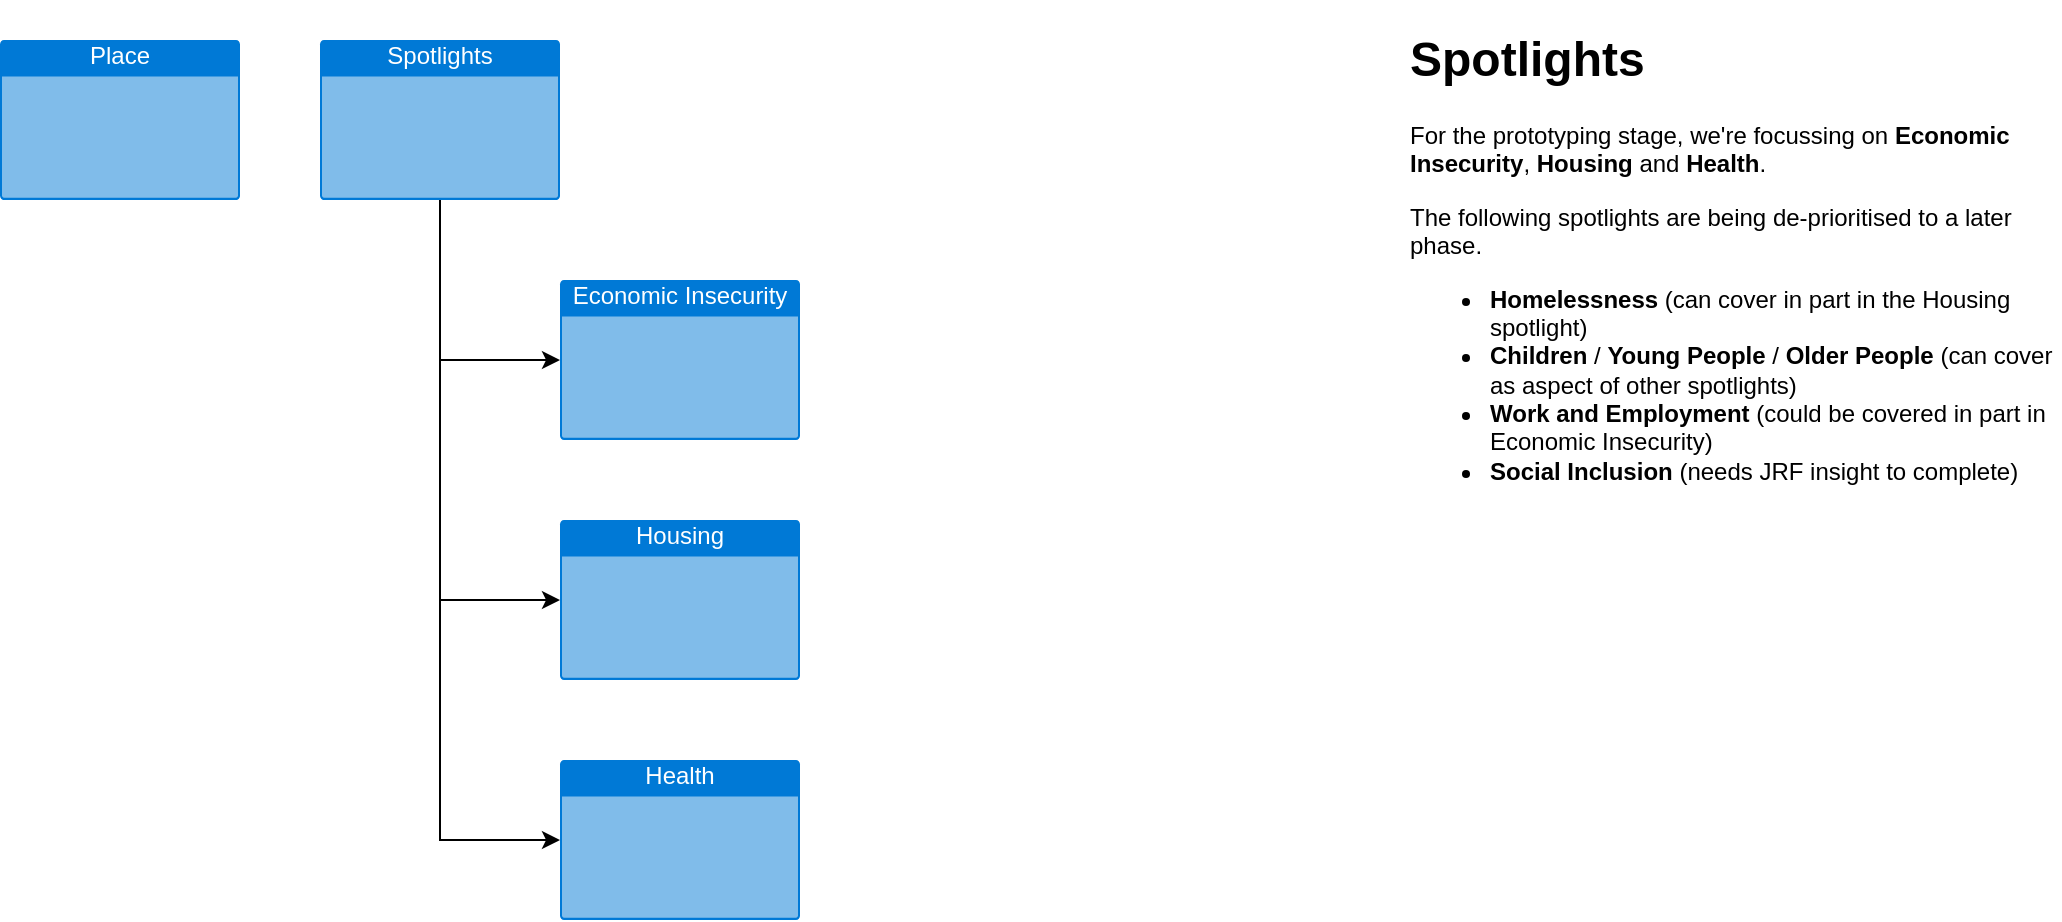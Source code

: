 <mxfile pages="2">
    <diagram name="Site Map" id="RoUQDqZp1Y4rLb-Pong4">
        <mxGraphModel dx="1189" dy="696" grid="1" gridSize="10" guides="1" tooltips="1" connect="1" arrows="1" fold="1" page="1" pageScale="1" pageWidth="1169" pageHeight="827" math="0" shadow="0">
            <root>
                <mxCell id="0"/>
                <mxCell id="1" parent="0"/>
                <mxCell id="r3h4qP0tQllHy-lEQtFF-18" style="edgeStyle=orthogonalEdgeStyle;rounded=0;orthogonalLoop=1;jettySize=auto;html=1;entryX=0;entryY=0.5;entryDx=0;entryDy=0;entryPerimeter=0;exitX=0.5;exitY=1;exitDx=0;exitDy=0;exitPerimeter=0;" parent="1" source="A_K6BeGdKHCjli8v2YPc-1" target="r3h4qP0tQllHy-lEQtFF-22" edge="1">
                    <mxGeometry relative="1" as="geometry">
                        <mxPoint x="300" y="80" as="sourcePoint"/>
                        <Array as="points">
                            <mxPoint x="300" y="100"/>
                            <mxPoint x="300" y="180"/>
                        </Array>
                    </mxGeometry>
                </mxCell>
                <mxCell id="r3h4qP0tQllHy-lEQtFF-19" style="edgeStyle=orthogonalEdgeStyle;rounded=0;orthogonalLoop=1;jettySize=auto;html=1;entryX=0;entryY=0.5;entryDx=0;entryDy=0;entryPerimeter=0;exitX=0.5;exitY=1;exitDx=0;exitDy=0;exitPerimeter=0;" parent="1" source="A_K6BeGdKHCjli8v2YPc-1" target="r3h4qP0tQllHy-lEQtFF-23" edge="1">
                    <mxGeometry relative="1" as="geometry">
                        <mxPoint x="300" y="80" as="sourcePoint"/>
                    </mxGeometry>
                </mxCell>
                <mxCell id="r3h4qP0tQllHy-lEQtFF-21" style="edgeStyle=orthogonalEdgeStyle;rounded=0;orthogonalLoop=1;jettySize=auto;html=1;entryX=0;entryY=0.5;entryDx=0;entryDy=0;entryPerimeter=0;exitX=0.5;exitY=1;exitDx=0;exitDy=0;exitPerimeter=0;" parent="1" source="A_K6BeGdKHCjli8v2YPc-1" target="r3h4qP0tQllHy-lEQtFF-24" edge="1">
                    <mxGeometry relative="1" as="geometry">
                        <mxPoint x="300" y="80" as="sourcePoint"/>
                    </mxGeometry>
                </mxCell>
                <mxCell id="r3h4qP0tQllHy-lEQtFF-22" value="Economic Insecurity" style="html=1;whiteSpace=wrap;strokeColor=none;fillColor=#0079D6;labelPosition=center;verticalLabelPosition=middle;verticalAlign=top;align=center;fontSize=12;outlineConnect=0;spacingTop=-6;fontColor=#FFFFFF;sketch=0;shape=mxgraph.sitemap.page;" parent="1" vertex="1">
                    <mxGeometry x="360" y="160" width="120" height="80" as="geometry"/>
                </mxCell>
                <mxCell id="r3h4qP0tQllHy-lEQtFF-23" value="Housing" style="html=1;whiteSpace=wrap;strokeColor=none;fillColor=#0079D6;labelPosition=center;verticalLabelPosition=middle;verticalAlign=top;align=center;fontSize=12;outlineConnect=0;spacingTop=-6;fontColor=#FFFFFF;sketch=0;shape=mxgraph.sitemap.page;" parent="1" vertex="1">
                    <mxGeometry x="360" y="280" width="120" height="80" as="geometry"/>
                </mxCell>
                <mxCell id="r3h4qP0tQllHy-lEQtFF-24" value="Health" style="html=1;whiteSpace=wrap;strokeColor=none;fillColor=#0079D6;labelPosition=center;verticalLabelPosition=middle;verticalAlign=top;align=center;fontSize=12;outlineConnect=0;spacingTop=-6;fontColor=#FFFFFF;sketch=0;shape=mxgraph.sitemap.page;" parent="1" vertex="1">
                    <mxGeometry x="360" y="400" width="120" height="80" as="geometry"/>
                </mxCell>
                <mxCell id="r3h4qP0tQllHy-lEQtFF-25" value="&lt;h1&gt;Spotlights&lt;/h1&gt;&lt;p&gt;For the prototyping stage, we're focussing on &lt;b&gt;Economic Insecurity&lt;/b&gt;, &lt;b&gt;Housing&lt;/b&gt; and &lt;b&gt;Health&lt;/b&gt;.&lt;/p&gt;&lt;p&gt;The following spotlights are being de-prioritised to a later phase.&lt;/p&gt;&lt;p&gt;&lt;/p&gt;&lt;ul&gt;&lt;li&gt;&lt;b&gt;Homelessness&lt;/b&gt; (can cover in part in the Housing spotlight)&lt;/li&gt;&lt;li&gt;&lt;b&gt;Children&lt;/b&gt; / &lt;b&gt;Young People&lt;/b&gt; / &lt;b&gt;Older People&lt;/b&gt; (can cover as aspect of other spotlights)&lt;/li&gt;&lt;li&gt;&lt;b&gt;Work and Employment&lt;/b&gt; (could be covered in part in Economic Insecurity)&lt;/li&gt;&lt;li&gt;&lt;b&gt;Social Inclusion&lt;/b&gt; (needs JRF insight to complete)&lt;/li&gt;&lt;/ul&gt;&lt;p&gt;&lt;/p&gt;" style="text;html=1;strokeColor=none;fillColor=none;spacing=5;spacingTop=-20;whiteSpace=wrap;overflow=hidden;rounded=0;" parent="1" vertex="1">
                    <mxGeometry x="780" y="30" width="330" height="240" as="geometry"/>
                </mxCell>
                <mxCell id="A_K6BeGdKHCjli8v2YPc-1" value="Spotlights" style="html=1;whiteSpace=wrap;strokeColor=none;fillColor=#0079D6;labelPosition=center;verticalLabelPosition=middle;verticalAlign=top;align=center;fontSize=12;outlineConnect=0;spacingTop=-6;fontColor=#FFFFFF;sketch=0;shape=mxgraph.sitemap.page;" parent="1" vertex="1">
                    <mxGeometry x="240" y="40" width="120" height="80" as="geometry"/>
                </mxCell>
                <mxCell id="A_K6BeGdKHCjli8v2YPc-2" value="Place" style="html=1;whiteSpace=wrap;strokeColor=none;fillColor=#0079D6;labelPosition=center;verticalLabelPosition=middle;verticalAlign=top;align=center;fontSize=12;outlineConnect=0;spacingTop=-6;fontColor=#FFFFFF;sketch=0;shape=mxgraph.sitemap.page;" parent="1" vertex="1">
                    <mxGeometry x="80" y="40" width="120" height="80" as="geometry"/>
                </mxCell>
            </root>
        </mxGraphModel>
    </diagram>
    <diagram id="RRjjv-ATQwVqkVlupQu_" name="Spotlights">
        <mxGraphModel dx="1664" dy="974" grid="1" gridSize="10" guides="1" tooltips="1" connect="1" arrows="1" fold="1" page="1" pageScale="1" pageWidth="1169" pageHeight="827" math="0" shadow="0">
            <root>
                <mxCell id="0"/>
                <mxCell id="1" parent="0"/>
                <mxCell id="5swh8hobdJLlNgyKnrF7-1" value="" style="strokeWidth=1;shadow=0;dashed=0;align=center;html=1;shape=mxgraph.mockup.containers.browserWindow;rSize=0;strokeColor=#666666;strokeColor2=#008cff;strokeColor3=#c4c4c4;mainText=,;recursiveResize=0;" parent="1" vertex="1">
                    <mxGeometry x="40" y="40" width="440" height="440" as="geometry"/>
                </mxCell>
                <mxCell id="5swh8hobdJLlNgyKnrF7-2" value="Economic Insecurity Spotlight" style="strokeWidth=1;shadow=0;dashed=0;align=center;html=1;shape=mxgraph.mockup.containers.anchor;fontSize=17;fontColor=#666666;align=left;whiteSpace=wrap;" parent="5swh8hobdJLlNgyKnrF7-1" vertex="1">
                    <mxGeometry x="60" y="12" width="230" height="26" as="geometry"/>
                </mxCell>
                <mxCell id="5swh8hobdJLlNgyKnrF7-3" value="/spotlights/economic-insecurity" style="strokeWidth=1;shadow=0;dashed=0;align=center;html=1;shape=mxgraph.mockup.containers.anchor;rSize=0;fontSize=17;fontColor=#666666;align=left;" parent="5swh8hobdJLlNgyKnrF7-1" vertex="1">
                    <mxGeometry x="130" y="60" width="250" height="26" as="geometry"/>
                </mxCell>
                <mxCell id="GjPjF-eC7SWmGqbhqWt_-41" value="" style="edgeStyle=none;html=1;fillColor=#d80073;strokeColor=#eeeeee;" edge="1" source="GjPjF-eC7SWmGqbhqWt_-42" parent="5swh8hobdJLlNgyKnrF7-1">
                    <mxGeometry relative="1" as="geometry">
                        <mxPoint x="215.0" y="148.095" as="targetPoint"/>
                    </mxGeometry>
                </mxCell>
                <mxCell id="GjPjF-eC7SWmGqbhqWt_-42" value="&lt;u&gt;Place&lt;/u&gt;" style="swimlane;whiteSpace=wrap;html=1;fillColor=#1ba1e2;fontColor=#ffffff;strokeColor=#006EAF;" vertex="1" collapsed="1" parent="5swh8hobdJLlNgyKnrF7-1">
                    <mxGeometry x="5" y="130" width="130" height="20" as="geometry">
                        <mxRectangle x="10" y="130" width="130" height="50" as="alternateBounds"/>
                    </mxGeometry>
                </mxCell>
                <mxCell id="GjPjF-eC7SWmGqbhqWt_-43" value="Y&amp;amp;H (English region)" style="rounded=0;whiteSpace=wrap;html=1;" vertex="1" parent="GjPjF-eC7SWmGqbhqWt_-42">
                    <mxGeometry y="20" width="130" height="30" as="geometry"/>
                </mxCell>
                <mxCell id="GjPjF-eC7SWmGqbhqWt_-44" value="&lt;u&gt;Lower Geographies&lt;/u&gt;" style="swimlane;whiteSpace=wrap;html=1;startSize=23;fillColor=#eeeeee;strokeColor=#36393d;fontColor=#000000;" vertex="1" collapsed="1" parent="5swh8hobdJLlNgyKnrF7-1">
                    <mxGeometry x="135" y="130" width="175" height="20" as="geometry">
                        <mxRectangle x="135" y="130" width="170" height="160" as="alternateBounds"/>
                    </mxGeometry>
                </mxCell>
                <mxCell id="GjPjF-eC7SWmGqbhqWt_-45" value="&lt;u&gt;North Yorkshire (County)&lt;br&gt;&lt;/u&gt;&lt;br&gt;&lt;u&gt;South Yorkshire (C.A.)&lt;/u&gt;&lt;br&gt;&lt;br&gt;&lt;u&gt;West Yorkshire (C.A.)&lt;br&gt;&lt;/u&gt;.&lt;br&gt;.&lt;br&gt;." style="rounded=0;whiteSpace=wrap;html=1;fillColor=#1ba1e2;fontColor=#ffffff;strokeColor=#006EAF;" vertex="1" parent="GjPjF-eC7SWmGqbhqWt_-44">
                    <mxGeometry y="20" width="170" height="140" as="geometry"/>
                </mxCell>
                <mxCell id="GjPjF-eC7SWmGqbhqWt_-46" value="&lt;u&gt;Upper Geographies&lt;/u&gt;" style="swimlane;whiteSpace=wrap;html=1;fillColor=#1ba1e2;fontColor=#ffffff;strokeColor=#006EAF;" vertex="1" collapsed="1" parent="5swh8hobdJLlNgyKnrF7-1">
                    <mxGeometry x="305" y="130" width="130" height="20" as="geometry">
                        <mxRectangle x="310" y="130" width="130" height="60" as="alternateBounds"/>
                    </mxGeometry>
                </mxCell>
                <mxCell id="GjPjF-eC7SWmGqbhqWt_-47" value="The North (pan-region)" style="rounded=0;whiteSpace=wrap;html=1;" vertex="1" parent="GjPjF-eC7SWmGqbhqWt_-46">
                    <mxGeometry y="20" width="130" height="40" as="geometry"/>
                </mxCell>
                <mxCell id="GjPjF-eC7SWmGqbhqWt_-63" value="Assets" style="childLayout=tableLayout;recursiveResize=0;strokeColor=#eeeeee;fillColor=#d80073;shadow=1;fontColor=#ffffff;strokeWidth=8;perimeterSpacing=8;" vertex="1" parent="5swh8hobdJLlNgyKnrF7-1">
                    <mxGeometry x="5" y="180" width="405" height="165" as="geometry"/>
                </mxCell>
                <mxCell id="GjPjF-eC7SWmGqbhqWt_-64" style="shape=tableRow;horizontal=0;startSize=0;swimlaneHead=0;swimlaneBody=0;top=0;left=0;bottom=0;right=0;dropTarget=0;collapsible=0;recursiveResize=0;expand=0;fontStyle=0;strokeColor=#eeeeee;fillColor=#d80073;fontColor=#ffffff;" vertex="1" parent="GjPjF-eC7SWmGqbhqWt_-63">
                    <mxGeometry width="405" height="33" as="geometry"/>
                </mxCell>
                <mxCell id="GjPjF-eC7SWmGqbhqWt_-65" value="" style="connectable=0;recursiveResize=0;strokeColor=#eeeeee;fillColor=#d80073;align=center;fontStyle=1;fontColor=#ffffff;html=1;" vertex="1" parent="GjPjF-eC7SWmGqbhqWt_-64">
                    <mxGeometry width="135" height="33" as="geometry">
                        <mxRectangle width="135" height="33" as="alternateBounds"/>
                    </mxGeometry>
                </mxCell>
                <mxCell id="GjPjF-eC7SWmGqbhqWt_-66" value="Economic Insecurity - spotlight statistics" style="connectable=0;recursiveResize=0;strokeColor=#eeeeee;fillColor=#d80073;align=center;fontStyle=1;fontColor=#ffffff;html=1;" vertex="1" parent="GjPjF-eC7SWmGqbhqWt_-64">
                    <mxGeometry x="135" width="135" height="33" as="geometry">
                        <mxRectangle width="135" height="33" as="alternateBounds"/>
                    </mxGeometry>
                </mxCell>
                <mxCell id="GjPjF-eC7SWmGqbhqWt_-67" value="" style="connectable=0;recursiveResize=0;strokeColor=#eeeeee;fillColor=#d80073;align=center;fontStyle=1;fontColor=#ffffff;html=1;" vertex="1" parent="GjPjF-eC7SWmGqbhqWt_-64">
                    <mxGeometry x="270" width="135" height="33" as="geometry">
                        <mxRectangle width="135" height="33" as="alternateBounds"/>
                    </mxGeometry>
                </mxCell>
                <mxCell id="GjPjF-eC7SWmGqbhqWt_-68" value="" style="shape=tableRow;horizontal=0;startSize=0;swimlaneHead=0;swimlaneBody=0;top=0;left=0;bottom=0;right=0;dropTarget=0;collapsible=0;recursiveResize=0;expand=0;fontStyle=0;strokeColor=#eeeeee;fillColor=#d80073;fontColor=#ffffff;" vertex="1" parent="GjPjF-eC7SWmGqbhqWt_-63">
                    <mxGeometry y="33" width="405" height="37" as="geometry"/>
                </mxCell>
                <mxCell id="GjPjF-eC7SWmGqbhqWt_-69" value="Thing 1" style="connectable=0;recursiveResize=0;strokeColor=#eeeeee;fillColor=#d80073;align=center;whiteSpace=wrap;html=1;fontColor=#ffffff;" vertex="1" parent="GjPjF-eC7SWmGqbhqWt_-68">
                    <mxGeometry width="135" height="37" as="geometry">
                        <mxRectangle width="135" height="37" as="alternateBounds"/>
                    </mxGeometry>
                </mxCell>
                <mxCell id="GjPjF-eC7SWmGqbhqWt_-70" value="1000" style="connectable=0;recursiveResize=0;strokeColor=#eeeeee;fillColor=#d80073;align=center;whiteSpace=wrap;html=1;fontColor=#ffffff;" vertex="1" parent="GjPjF-eC7SWmGqbhqWt_-68">
                    <mxGeometry x="135" width="135" height="37" as="geometry">
                        <mxRectangle width="135" height="37" as="alternateBounds"/>
                    </mxGeometry>
                </mxCell>
                <mxCell id="GjPjF-eC7SWmGqbhqWt_-71" value="" style="connectable=0;recursiveResize=0;strokeColor=#eeeeee;fillColor=#d80073;align=center;whiteSpace=wrap;html=1;fontColor=#ffffff;" vertex="1" parent="GjPjF-eC7SWmGqbhqWt_-68">
                    <mxGeometry x="270" width="135" height="37" as="geometry">
                        <mxRectangle width="135" height="37" as="alternateBounds"/>
                    </mxGeometry>
                </mxCell>
                <mxCell id="GjPjF-eC7SWmGqbhqWt_-72" value="" style="shape=tableRow;horizontal=0;startSize=0;swimlaneHead=0;swimlaneBody=0;top=0;left=0;bottom=0;right=0;dropTarget=0;collapsible=0;recursiveResize=0;expand=0;fontStyle=1;strokeColor=#eeeeee;fillColor=#d80073;fontColor=#ffffff;" vertex="1" parent="GjPjF-eC7SWmGqbhqWt_-63">
                    <mxGeometry y="70" width="405" height="31" as="geometry"/>
                </mxCell>
                <mxCell id="GjPjF-eC7SWmGqbhqWt_-73" value="Thing 2" style="connectable=0;recursiveResize=0;strokeColor=#eeeeee;fillColor=#d80073;whiteSpace=wrap;html=1;fontColor=#ffffff;" vertex="1" parent="GjPjF-eC7SWmGqbhqWt_-72">
                    <mxGeometry width="135" height="31" as="geometry">
                        <mxRectangle width="135" height="31" as="alternateBounds"/>
                    </mxGeometry>
                </mxCell>
                <mxCell id="GjPjF-eC7SWmGqbhqWt_-74" value="10395" style="connectable=0;recursiveResize=0;strokeColor=#eeeeee;fillColor=#d80073;whiteSpace=wrap;html=1;fontColor=#ffffff;" vertex="1" parent="GjPjF-eC7SWmGqbhqWt_-72">
                    <mxGeometry x="135" width="135" height="31" as="geometry">
                        <mxRectangle width="135" height="31" as="alternateBounds"/>
                    </mxGeometry>
                </mxCell>
                <mxCell id="GjPjF-eC7SWmGqbhqWt_-75" value="Value 6" style="connectable=0;recursiveResize=0;strokeColor=#eeeeee;fillColor=#d80073;whiteSpace=wrap;html=1;fontColor=#ffffff;" vertex="1" parent="GjPjF-eC7SWmGqbhqWt_-72">
                    <mxGeometry x="270" width="135" height="31" as="geometry">
                        <mxRectangle width="135" height="31" as="alternateBounds"/>
                    </mxGeometry>
                </mxCell>
                <mxCell id="GjPjF-eC7SWmGqbhqWt_-76" value="" style="shape=tableRow;horizontal=0;startSize=0;swimlaneHead=0;swimlaneBody=0;top=0;left=0;bottom=0;right=0;dropTarget=0;collapsible=0;recursiveResize=0;expand=0;fontStyle=0;strokeColor=#eeeeee;fillColor=#d80073;fontColor=#ffffff;" vertex="1" parent="GjPjF-eC7SWmGqbhqWt_-63">
                    <mxGeometry y="101" width="405" height="33" as="geometry"/>
                </mxCell>
                <mxCell id="GjPjF-eC7SWmGqbhqWt_-77" value="Thing 3" style="connectable=0;recursiveResize=0;strokeColor=#eeeeee;fillColor=#d80073;fontStyle=0;align=center;whiteSpace=wrap;html=1;fontColor=#ffffff;" vertex="1" parent="GjPjF-eC7SWmGqbhqWt_-76">
                    <mxGeometry width="135" height="33" as="geometry">
                        <mxRectangle width="135" height="33" as="alternateBounds"/>
                    </mxGeometry>
                </mxCell>
                <mxCell id="GjPjF-eC7SWmGqbhqWt_-78" value="3.8% (about 1 in 26)" style="connectable=0;recursiveResize=0;strokeColor=#eeeeee;fillColor=#d80073;fontStyle=0;align=center;whiteSpace=wrap;html=1;fontColor=#ffffff;" vertex="1" parent="GjPjF-eC7SWmGqbhqWt_-76">
                    <mxGeometry x="135" width="135" height="33" as="geometry">
                        <mxRectangle width="135" height="33" as="alternateBounds"/>
                    </mxGeometry>
                </mxCell>
                <mxCell id="GjPjF-eC7SWmGqbhqWt_-79" value="Value 9" style="connectable=0;recursiveResize=0;strokeColor=#eeeeee;fillColor=#d80073;fontStyle=0;align=center;whiteSpace=wrap;html=1;fontColor=#ffffff;" vertex="1" parent="GjPjF-eC7SWmGqbhqWt_-76">
                    <mxGeometry x="270" width="135" height="33" as="geometry">
                        <mxRectangle width="135" height="33" as="alternateBounds"/>
                    </mxGeometry>
                </mxCell>
                <mxCell id="GjPjF-eC7SWmGqbhqWt_-80" value="" style="shape=tableRow;horizontal=0;startSize=0;swimlaneHead=0;swimlaneBody=0;top=0;left=0;bottom=0;right=0;dropTarget=0;collapsible=0;recursiveResize=0;expand=0;fontStyle=1;strokeColor=#eeeeee;fillColor=#d80073;fontColor=#ffffff;" vertex="1" parent="GjPjF-eC7SWmGqbhqWt_-63">
                    <mxGeometry y="134" width="405" height="31" as="geometry"/>
                </mxCell>
                <mxCell id="GjPjF-eC7SWmGqbhqWt_-81" value="Thing 4" style="connectable=0;recursiveResize=0;strokeColor=#eeeeee;fillColor=#d80073;whiteSpace=wrap;html=1;fontColor=#ffffff;" vertex="1" parent="GjPjF-eC7SWmGqbhqWt_-80">
                    <mxGeometry width="135" height="31" as="geometry">
                        <mxRectangle width="135" height="31" as="alternateBounds"/>
                    </mxGeometry>
                </mxCell>
                <mxCell id="GjPjF-eC7SWmGqbhqWt_-82" value="£4059&amp;nbsp;" style="connectable=0;recursiveResize=0;strokeColor=#eeeeee;fillColor=#d80073;whiteSpace=wrap;html=1;fontColor=#ffffff;" vertex="1" parent="GjPjF-eC7SWmGqbhqWt_-80">
                    <mxGeometry x="135" width="135" height="31" as="geometry">
                        <mxRectangle width="135" height="31" as="alternateBounds"/>
                    </mxGeometry>
                </mxCell>
                <mxCell id="GjPjF-eC7SWmGqbhqWt_-83" value="Value 12" style="connectable=0;recursiveResize=0;strokeColor=#eeeeee;fillColor=#d80073;whiteSpace=wrap;html=1;fontColor=#ffffff;" vertex="1" parent="GjPjF-eC7SWmGqbhqWt_-80">
                    <mxGeometry x="270" width="135" height="31" as="geometry">
                        <mxRectangle width="135" height="31" as="alternateBounds"/>
                    </mxGeometry>
                </mxCell>
                <mxCell id="5swh8hobdJLlNgyKnrF7-4" value="" style="strokeWidth=1;shadow=0;dashed=0;align=center;html=1;shape=mxgraph.mockup.containers.browserWindow;rSize=0;strokeColor=#666666;strokeColor2=#008cff;strokeColor3=#c4c4c4;mainText=,;recursiveResize=0;" parent="1" vertex="1">
                    <mxGeometry x="510" y="40" width="480" height="440" as="geometry"/>
                </mxCell>
                <mxCell id="5swh8hobdJLlNgyKnrF7-5" value="Housing Spotlight" style="strokeWidth=1;shadow=0;dashed=0;align=center;html=1;shape=mxgraph.mockup.containers.anchor;fontSize=17;fontColor=#666666;align=left;whiteSpace=wrap;" parent="5swh8hobdJLlNgyKnrF7-4" vertex="1">
                    <mxGeometry x="60" y="12" width="170" height="26" as="geometry"/>
                </mxCell>
                <mxCell id="5swh8hobdJLlNgyKnrF7-6" value="/spotlights/housing" style="strokeWidth=1;shadow=0;dashed=0;align=center;html=1;shape=mxgraph.mockup.containers.anchor;rSize=0;fontSize=17;fontColor=#666666;align=left;" parent="5swh8hobdJLlNgyKnrF7-4" vertex="1">
                    <mxGeometry x="130" y="60" width="250" height="26" as="geometry"/>
                </mxCell>
                <mxCell id="QlzsQG88iApDsPrcL0P6-3" value="" style="strokeWidth=1;shadow=0;dashed=0;align=center;html=1;shape=mxgraph.mockup.containers.marginRect2;rectMarginTop=32;strokeColor=#666666;gradientColor=none;whiteSpace=wrap;" parent="5swh8hobdJLlNgyKnrF7-4" vertex="1">
                    <mxGeometry x="37.5" y="180" width="395" height="230" as="geometry"/>
                </mxCell>
                <mxCell id="QlzsQG88iApDsPrcL0P6-4" value="Tab 1" style="strokeColor=inherit;fillColor=inherit;gradientColor=inherit;strokeWidth=1;shadow=0;dashed=0;align=center;html=1;shape=mxgraph.mockup.containers.rrect;rSize=0;fontSize=17;fontColor=#666666;gradientColor=none;" parent="QlzsQG88iApDsPrcL0P6-3" vertex="1">
                    <mxGeometry width="60" height="25" relative="1" as="geometry">
                        <mxPoint x="10" as="offset"/>
                    </mxGeometry>
                </mxCell>
                <mxCell id="QlzsQG88iApDsPrcL0P6-5" value="Median House Prices" style="strokeWidth=1;shadow=0;dashed=0;align=center;html=1;shape=mxgraph.mockup.containers.rrect;rSize=0;fontSize=17;fontColor=#ffffff;strokeColor=#008cff;fillColor=#008cff;" parent="QlzsQG88iApDsPrcL0P6-3" vertex="1">
                    <mxGeometry width="230" height="25" relative="1" as="geometry">
                        <mxPoint x="65" as="offset"/>
                    </mxGeometry>
                </mxCell>
                <mxCell id="QlzsQG88iApDsPrcL0P6-7" value="" style="strokeWidth=1;shadow=0;dashed=0;align=center;html=1;shape=mxgraph.mockup.containers.topButton;rSize=5;strokeColor=#008cff;fillColor=#008cff;gradientColor=none;resizeWidth=1;movable=0;deletable=1;" parent="QlzsQG88iApDsPrcL0P6-3" vertex="1">
                    <mxGeometry width="390" height="7" relative="1" as="geometry">
                        <mxPoint y="25" as="offset"/>
                    </mxGeometry>
                </mxCell>
                <mxCell id="QlzsQG88iApDsPrcL0P6-8" value="" style="verticalLabelPosition=bottom;shadow=0;dashed=0;align=center;html=1;verticalAlign=top;strokeWidth=1;shape=mxgraph.mockup.graphics.lineChart;strokeColor=none;strokeColor2=#666666;strokeColor3=#008cff;strokeColor4=#dddddd;" parent="QlzsQG88iApDsPrcL0P6-3" vertex="1">
                    <mxGeometry x="39.944" y="57.068" width="208.596" height="115.865" as="geometry"/>
                </mxCell>
                <mxCell id="GjPjF-eC7SWmGqbhqWt_-49" value="" style="edgeStyle=none;html=1;" edge="1" source="GjPjF-eC7SWmGqbhqWt_-50" parent="5swh8hobdJLlNgyKnrF7-4">
                    <mxGeometry relative="1" as="geometry">
                        <mxPoint x="235.0" y="148.095" as="targetPoint"/>
                    </mxGeometry>
                </mxCell>
                <mxCell id="GjPjF-eC7SWmGqbhqWt_-50" value="&lt;u&gt;Place&lt;/u&gt;" style="swimlane;whiteSpace=wrap;html=1;fillColor=#1ba1e2;fontColor=#ffffff;strokeColor=#006EAF;" vertex="1" collapsed="1" parent="5swh8hobdJLlNgyKnrF7-4">
                    <mxGeometry x="25" y="130" width="130" height="20" as="geometry">
                        <mxRectangle x="10" y="130" width="130" height="50" as="alternateBounds"/>
                    </mxGeometry>
                </mxCell>
                <mxCell id="GjPjF-eC7SWmGqbhqWt_-51" value="Y&amp;amp;H (English region)" style="rounded=0;whiteSpace=wrap;html=1;" vertex="1" parent="GjPjF-eC7SWmGqbhqWt_-50">
                    <mxGeometry y="20" width="130" height="30" as="geometry"/>
                </mxCell>
                <mxCell id="GjPjF-eC7SWmGqbhqWt_-52" value="&lt;u&gt;Lower Geographies&lt;/u&gt;" style="swimlane;whiteSpace=wrap;html=1;startSize=23;fillColor=#eeeeee;strokeColor=#36393d;fontColor=#000000;" vertex="1" collapsed="1" parent="5swh8hobdJLlNgyKnrF7-4">
                    <mxGeometry x="155" y="130" width="175" height="20" as="geometry">
                        <mxRectangle x="135" y="130" width="170" height="160" as="alternateBounds"/>
                    </mxGeometry>
                </mxCell>
                <mxCell id="GjPjF-eC7SWmGqbhqWt_-53" value="&lt;u&gt;North Yorkshire (County)&lt;br&gt;&lt;/u&gt;&lt;br&gt;&lt;u&gt;South Yorkshire (C.A.)&lt;/u&gt;&lt;br&gt;&lt;br&gt;&lt;u&gt;West Yorkshire (C.A.)&lt;br&gt;&lt;/u&gt;.&lt;br&gt;.&lt;br&gt;." style="rounded=0;whiteSpace=wrap;html=1;fillColor=#1ba1e2;fontColor=#ffffff;strokeColor=#006EAF;" vertex="1" parent="GjPjF-eC7SWmGqbhqWt_-52">
                    <mxGeometry y="20" width="170" height="140" as="geometry"/>
                </mxCell>
                <mxCell id="GjPjF-eC7SWmGqbhqWt_-54" value="&lt;u&gt;Upper Geographies&lt;/u&gt;" style="swimlane;whiteSpace=wrap;html=1;fillColor=#1ba1e2;fontColor=#ffffff;strokeColor=#006EAF;" vertex="1" collapsed="1" parent="5swh8hobdJLlNgyKnrF7-4">
                    <mxGeometry x="325" y="130" width="130" height="20" as="geometry">
                        <mxRectangle x="310" y="130" width="130" height="60" as="alternateBounds"/>
                    </mxGeometry>
                </mxCell>
                <mxCell id="GjPjF-eC7SWmGqbhqWt_-55" value="The North (pan-region)" style="rounded=0;whiteSpace=wrap;html=1;" vertex="1" parent="GjPjF-eC7SWmGqbhqWt_-54">
                    <mxGeometry y="20" width="130" height="40" as="geometry"/>
                </mxCell>
                <mxCell id="QlzsQG88iApDsPrcL0P6-6" value="Tab 3" style="strokeColor=inherit;fillColor=inherit;gradientColor=inherit;strokeWidth=1;shadow=0;dashed=0;align=center;html=1;shape=mxgraph.mockup.containers.rrect;rSize=0;fontSize=17;fontColor=#666666;gradientColor=none;" parent="5swh8hobdJLlNgyKnrF7-4" vertex="1">
                    <mxGeometry width="70" height="25" relative="1" as="geometry">
                        <mxPoint x="363" y="180" as="offset"/>
                    </mxGeometry>
                </mxCell>
                <mxCell id="GjPjF-eC7SWmGqbhqWt_-33" value="" style="edgeStyle=none;html=1;" edge="1" parent="1" source="5swh8hobdJLlNgyKnrF7-7" target="QlzsQG88iApDsPrcL0P6-7">
                    <mxGeometry relative="1" as="geometry"/>
                </mxCell>
                <mxCell id="5swh8hobdJLlNgyKnrF7-7" value="" style="strokeWidth=1;shadow=0;dashed=0;align=center;html=1;shape=mxgraph.mockup.containers.browserWindow;rSize=0;strokeColor=default;strokeColor2=#008cff;strokeColor3=#c4c4c4;mainText=,;recursiveResize=0;" parent="1" vertex="1">
                    <mxGeometry x="1040" y="40" width="440" height="440" as="geometry"/>
                </mxCell>
                <mxCell id="5swh8hobdJLlNgyKnrF7-8" value="Health Spotlight" style="strokeWidth=1;shadow=0;dashed=0;align=center;html=1;shape=mxgraph.mockup.containers.anchor;fontSize=17;fontColor=#666666;align=left;whiteSpace=wrap;" parent="5swh8hobdJLlNgyKnrF7-7" vertex="1">
                    <mxGeometry x="60" y="12" width="170" height="26" as="geometry"/>
                </mxCell>
                <mxCell id="5swh8hobdJLlNgyKnrF7-9" value="/spotlights/health" style="strokeWidth=1;shadow=0;dashed=0;align=center;html=1;shape=mxgraph.mockup.containers.anchor;rSize=0;fontSize=17;fontColor=#666666;align=left;" parent="5swh8hobdJLlNgyKnrF7-7" vertex="1">
                    <mxGeometry x="130" y="60" width="250" height="26" as="geometry"/>
                </mxCell>
                <mxCell id="GjPjF-eC7SWmGqbhqWt_-56" value="" style="edgeStyle=none;html=1;" edge="1" source="GjPjF-eC7SWmGqbhqWt_-57" parent="5swh8hobdJLlNgyKnrF7-7">
                    <mxGeometry relative="1" as="geometry">
                        <mxPoint x="220.0" y="148.095" as="targetPoint"/>
                    </mxGeometry>
                </mxCell>
                <mxCell id="GjPjF-eC7SWmGqbhqWt_-57" value="&lt;u&gt;Place&lt;/u&gt;" style="swimlane;whiteSpace=wrap;html=1;fillColor=#1ba1e2;fontColor=#ffffff;strokeColor=#006EAF;" vertex="1" collapsed="1" parent="5swh8hobdJLlNgyKnrF7-7">
                    <mxGeometry x="10" y="130" width="130" height="20" as="geometry">
                        <mxRectangle x="10" y="130" width="130" height="50" as="alternateBounds"/>
                    </mxGeometry>
                </mxCell>
                <mxCell id="GjPjF-eC7SWmGqbhqWt_-58" value="Y&amp;amp;H (English region)" style="rounded=0;whiteSpace=wrap;html=1;" vertex="1" parent="GjPjF-eC7SWmGqbhqWt_-57">
                    <mxGeometry y="20" width="130" height="30" as="geometry"/>
                </mxCell>
                <mxCell id="GjPjF-eC7SWmGqbhqWt_-59" value="&lt;u&gt;Lower Geographies&lt;/u&gt;" style="swimlane;whiteSpace=wrap;html=1;startSize=23;fillColor=#eeeeee;strokeColor=#36393d;fontColor=#000000;" vertex="1" collapsed="1" parent="5swh8hobdJLlNgyKnrF7-7">
                    <mxGeometry x="140" y="130" width="175" height="20" as="geometry">
                        <mxRectangle x="135" y="130" width="170" height="160" as="alternateBounds"/>
                    </mxGeometry>
                </mxCell>
                <mxCell id="GjPjF-eC7SWmGqbhqWt_-60" value="&lt;u&gt;North Yorkshire (County)&lt;br&gt;&lt;/u&gt;&lt;br&gt;&lt;u&gt;South Yorkshire (C.A.)&lt;/u&gt;&lt;br&gt;&lt;br&gt;&lt;u&gt;West Yorkshire (C.A.)&lt;br&gt;&lt;/u&gt;.&lt;br&gt;.&lt;br&gt;." style="rounded=0;whiteSpace=wrap;html=1;fillColor=#1ba1e2;fontColor=#ffffff;strokeColor=#006EAF;" vertex="1" parent="GjPjF-eC7SWmGqbhqWt_-59">
                    <mxGeometry y="20" width="170" height="140" as="geometry"/>
                </mxCell>
                <mxCell id="GjPjF-eC7SWmGqbhqWt_-61" value="&lt;u&gt;Upper Geographies&lt;/u&gt;" style="swimlane;whiteSpace=wrap;html=1;fillColor=#1ba1e2;fontColor=#ffffff;strokeColor=#006EAF;" vertex="1" collapsed="1" parent="5swh8hobdJLlNgyKnrF7-7">
                    <mxGeometry x="310" y="130" width="130" height="20" as="geometry">
                        <mxRectangle x="310" y="130" width="130" height="60" as="alternateBounds"/>
                    </mxGeometry>
                </mxCell>
                <mxCell id="GjPjF-eC7SWmGqbhqWt_-62" value="The North (pan-region)" style="rounded=0;whiteSpace=wrap;html=1;" vertex="1" parent="GjPjF-eC7SWmGqbhqWt_-61">
                    <mxGeometry y="20" width="130" height="40" as="geometry"/>
                </mxCell>
                <mxCell id="GjPjF-eC7SWmGqbhqWt_-85" value="" style="verticalLabelPosition=bottom;shadow=0;dashed=0;align=center;html=1;verticalAlign=top;strokeWidth=1;shape=mxgraph.mockup.misc.map;strokeColor=#eeeeee;fontColor=#000000;" vertex="1" parent="5swh8hobdJLlNgyKnrF7-7">
                    <mxGeometry x="30" y="170" width="230" height="230" as="geometry"/>
                </mxCell>
                <mxCell id="GjPjF-eC7SWmGqbhqWt_-86" value="&lt;font style=&quot;font-size: 20px;&quot; color=&quot;#ffffff&quot;&gt;z region has the highest chance of X.&lt;/font&gt;" style="rounded=1;whiteSpace=wrap;html=1;strokeColor=#eeeeee;strokeWidth=1;fontColor=#000000;" vertex="1" parent="5swh8hobdJLlNgyKnrF7-7">
                    <mxGeometry x="270" y="180" width="160" height="163" as="geometry"/>
                </mxCell>
                <mxCell id="QlzsQG88iApDsPrcL0P6-1" value="&lt;h1&gt;&lt;u&gt;Economic Insecurity&lt;/u&gt;&lt;/h1&gt;&lt;p&gt;Have identified:&lt;/p&gt;&lt;p&gt;&lt;/p&gt;&lt;ul&gt;&lt;li&gt;IMD&lt;/li&gt;&lt;li&gt;Savings and Investments&lt;/li&gt;&lt;li&gt;Weekly Earnings&lt;/li&gt;&lt;/ul&gt;&lt;p&gt;&lt;/p&gt;&lt;p&gt;Could add&lt;/p&gt;&lt;p&gt;&lt;/p&gt;&lt;ul&gt;&lt;li&gt;Economic inactivity&lt;/li&gt;&lt;li&gt;Universal credit&lt;/li&gt;&lt;li&gt;Unemployment&lt;/li&gt;&lt;/ul&gt;&lt;p&gt;&lt;/p&gt;" style="text;html=1;strokeColor=none;fillColor=none;spacing=5;spacingTop=-20;whiteSpace=wrap;overflow=hidden;rounded=0;" parent="1" vertex="1">
                    <mxGeometry x="40" y="500" width="440" height="290" as="geometry"/>
                </mxCell>
                <mxCell id="QlzsQG88iApDsPrcL0P6-2" value="&lt;h1&gt;&lt;u&gt;Housing Spotlight&lt;/u&gt;&lt;/h1&gt;&lt;div&gt;&lt;p&gt;Have identified:&lt;/p&gt;&lt;p&gt;&lt;/p&gt;&lt;ul&gt;&lt;li&gt;Household income&lt;/li&gt;&lt;li&gt;All the HBAI categories&lt;/li&gt;&lt;li&gt;Tenure type&lt;/li&gt;&lt;li&gt;council tax support&lt;/li&gt;&lt;li&gt;SMI&lt;/li&gt;&lt;li&gt;council tax support&lt;/li&gt;&lt;li&gt;homeless households&lt;/li&gt;&lt;li&gt;housing benefit&lt;/li&gt;&lt;li&gt;median rental prices by type of rent&lt;/li&gt;&lt;/ul&gt;&lt;p&gt;&lt;/p&gt;&lt;p&gt;Could add&lt;/p&gt;&lt;p&gt;&lt;/p&gt;&lt;ul&gt;&lt;li&gt;Overcrowding&lt;/li&gt;&lt;li&gt;fuel poverty&lt;/li&gt;&lt;li&gt;&lt;br&gt;&lt;/li&gt;&lt;/ul&gt;&lt;/div&gt;&lt;p&gt;&lt;/p&gt;" style="text;html=1;strokeColor=none;fillColor=none;spacing=5;spacingTop=-20;whiteSpace=wrap;overflow=hidden;rounded=0;" parent="1" vertex="1">
                    <mxGeometry x="510" y="490" width="440" height="430" as="geometry"/>
                </mxCell>
                <mxCell id="GjPjF-eC7SWmGqbhqWt_-84" value="&lt;h1&gt;&lt;u&gt;Health&lt;/u&gt;&lt;/h1&gt;&lt;p&gt;Have identified:&lt;/p&gt;&lt;p&gt;&lt;/p&gt;&lt;ul&gt;&lt;li&gt;IMD&lt;/li&gt;&lt;li&gt;Adult obesity&lt;/li&gt;&lt;li&gt;long term condiitons&lt;/li&gt;&lt;li&gt;disability&lt;/li&gt;&lt;li&gt;digital exclusion&lt;/li&gt;&lt;li&gt;loneliness&lt;/li&gt;&lt;li&gt;access to public and green spaces&lt;/li&gt;&lt;/ul&gt;&lt;p&gt;&lt;/p&gt;&lt;p&gt;Could add&lt;/p&gt;&lt;p&gt;&lt;/p&gt;&lt;ul&gt;&lt;li&gt;&lt;br&gt;&lt;/li&gt;&lt;/ul&gt;&lt;p&gt;&lt;/p&gt;" style="text;html=1;strokeColor=none;fillColor=none;spacing=5;spacingTop=-20;whiteSpace=wrap;overflow=hidden;rounded=0;" vertex="1" parent="1">
                    <mxGeometry x="1040" y="490" width="440" height="290" as="geometry"/>
                </mxCell>
            </root>
        </mxGraphModel>
    </diagram>
</mxfile>